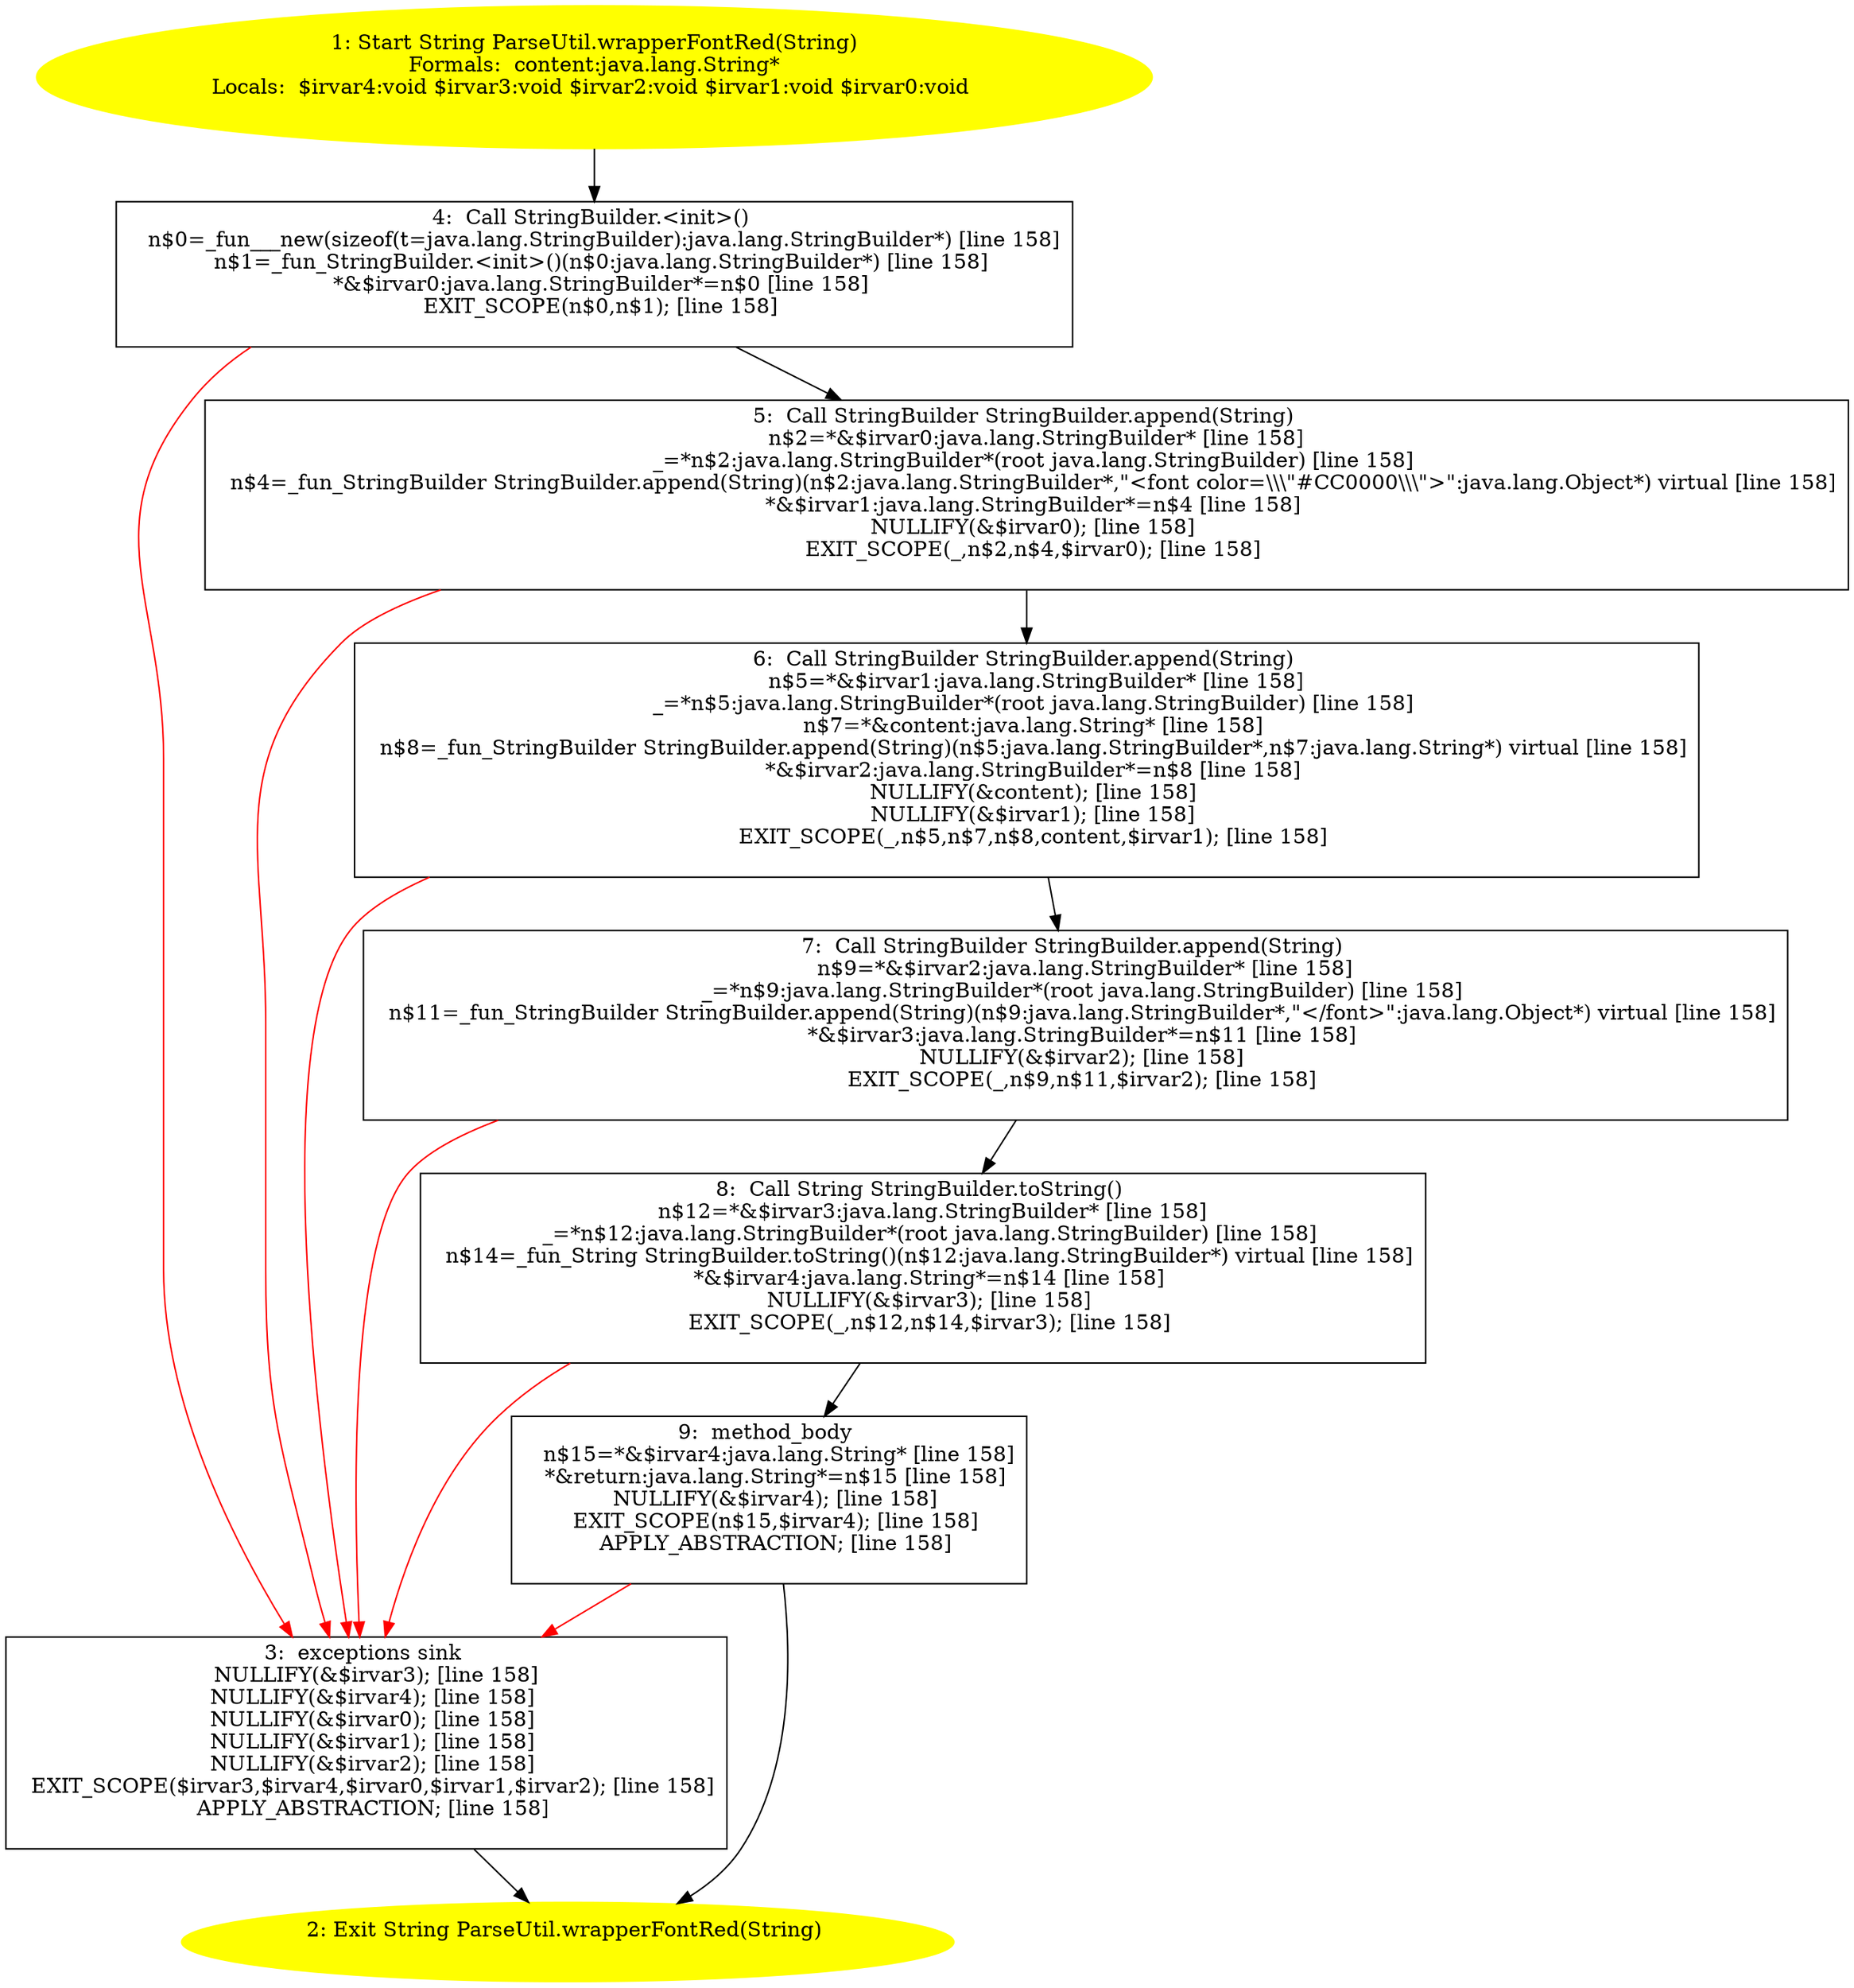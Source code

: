 /* @generated */
digraph cfg {
"com.zrlog.util.ParseUtil.wrapperFontRed(java.lang.String):java.lang.String.961162797034bf6746f247142e1a4f59_1" [label="1: Start String ParseUtil.wrapperFontRed(String)\nFormals:  content:java.lang.String*\nLocals:  $irvar4:void $irvar3:void $irvar2:void $irvar1:void $irvar0:void \n  " color=yellow style=filled]
	

	 "com.zrlog.util.ParseUtil.wrapperFontRed(java.lang.String):java.lang.String.961162797034bf6746f247142e1a4f59_1" -> "com.zrlog.util.ParseUtil.wrapperFontRed(java.lang.String):java.lang.String.961162797034bf6746f247142e1a4f59_4" ;
"com.zrlog.util.ParseUtil.wrapperFontRed(java.lang.String):java.lang.String.961162797034bf6746f247142e1a4f59_2" [label="2: Exit String ParseUtil.wrapperFontRed(String) \n  " color=yellow style=filled]
	

"com.zrlog.util.ParseUtil.wrapperFontRed(java.lang.String):java.lang.String.961162797034bf6746f247142e1a4f59_3" [label="3:  exceptions sink \n   NULLIFY(&$irvar3); [line 158]\n  NULLIFY(&$irvar4); [line 158]\n  NULLIFY(&$irvar0); [line 158]\n  NULLIFY(&$irvar1); [line 158]\n  NULLIFY(&$irvar2); [line 158]\n  EXIT_SCOPE($irvar3,$irvar4,$irvar0,$irvar1,$irvar2); [line 158]\n  APPLY_ABSTRACTION; [line 158]\n " shape="box"]
	

	 "com.zrlog.util.ParseUtil.wrapperFontRed(java.lang.String):java.lang.String.961162797034bf6746f247142e1a4f59_3" -> "com.zrlog.util.ParseUtil.wrapperFontRed(java.lang.String):java.lang.String.961162797034bf6746f247142e1a4f59_2" ;
"com.zrlog.util.ParseUtil.wrapperFontRed(java.lang.String):java.lang.String.961162797034bf6746f247142e1a4f59_4" [label="4:  Call StringBuilder.<init>() \n   n$0=_fun___new(sizeof(t=java.lang.StringBuilder):java.lang.StringBuilder*) [line 158]\n  n$1=_fun_StringBuilder.<init>()(n$0:java.lang.StringBuilder*) [line 158]\n  *&$irvar0:java.lang.StringBuilder*=n$0 [line 158]\n  EXIT_SCOPE(n$0,n$1); [line 158]\n " shape="box"]
	

	 "com.zrlog.util.ParseUtil.wrapperFontRed(java.lang.String):java.lang.String.961162797034bf6746f247142e1a4f59_4" -> "com.zrlog.util.ParseUtil.wrapperFontRed(java.lang.String):java.lang.String.961162797034bf6746f247142e1a4f59_5" ;
	 "com.zrlog.util.ParseUtil.wrapperFontRed(java.lang.String):java.lang.String.961162797034bf6746f247142e1a4f59_4" -> "com.zrlog.util.ParseUtil.wrapperFontRed(java.lang.String):java.lang.String.961162797034bf6746f247142e1a4f59_3" [color="red" ];
"com.zrlog.util.ParseUtil.wrapperFontRed(java.lang.String):java.lang.String.961162797034bf6746f247142e1a4f59_5" [label="5:  Call StringBuilder StringBuilder.append(String) \n   n$2=*&$irvar0:java.lang.StringBuilder* [line 158]\n  _=*n$2:java.lang.StringBuilder*(root java.lang.StringBuilder) [line 158]\n  n$4=_fun_StringBuilder StringBuilder.append(String)(n$2:java.lang.StringBuilder*,\"<font color=\\\\\\\"#CC0000\\\\\\\">\":java.lang.Object*) virtual [line 158]\n  *&$irvar1:java.lang.StringBuilder*=n$4 [line 158]\n  NULLIFY(&$irvar0); [line 158]\n  EXIT_SCOPE(_,n$2,n$4,$irvar0); [line 158]\n " shape="box"]
	

	 "com.zrlog.util.ParseUtil.wrapperFontRed(java.lang.String):java.lang.String.961162797034bf6746f247142e1a4f59_5" -> "com.zrlog.util.ParseUtil.wrapperFontRed(java.lang.String):java.lang.String.961162797034bf6746f247142e1a4f59_6" ;
	 "com.zrlog.util.ParseUtil.wrapperFontRed(java.lang.String):java.lang.String.961162797034bf6746f247142e1a4f59_5" -> "com.zrlog.util.ParseUtil.wrapperFontRed(java.lang.String):java.lang.String.961162797034bf6746f247142e1a4f59_3" [color="red" ];
"com.zrlog.util.ParseUtil.wrapperFontRed(java.lang.String):java.lang.String.961162797034bf6746f247142e1a4f59_6" [label="6:  Call StringBuilder StringBuilder.append(String) \n   n$5=*&$irvar1:java.lang.StringBuilder* [line 158]\n  _=*n$5:java.lang.StringBuilder*(root java.lang.StringBuilder) [line 158]\n  n$7=*&content:java.lang.String* [line 158]\n  n$8=_fun_StringBuilder StringBuilder.append(String)(n$5:java.lang.StringBuilder*,n$7:java.lang.String*) virtual [line 158]\n  *&$irvar2:java.lang.StringBuilder*=n$8 [line 158]\n  NULLIFY(&content); [line 158]\n  NULLIFY(&$irvar1); [line 158]\n  EXIT_SCOPE(_,n$5,n$7,n$8,content,$irvar1); [line 158]\n " shape="box"]
	

	 "com.zrlog.util.ParseUtil.wrapperFontRed(java.lang.String):java.lang.String.961162797034bf6746f247142e1a4f59_6" -> "com.zrlog.util.ParseUtil.wrapperFontRed(java.lang.String):java.lang.String.961162797034bf6746f247142e1a4f59_7" ;
	 "com.zrlog.util.ParseUtil.wrapperFontRed(java.lang.String):java.lang.String.961162797034bf6746f247142e1a4f59_6" -> "com.zrlog.util.ParseUtil.wrapperFontRed(java.lang.String):java.lang.String.961162797034bf6746f247142e1a4f59_3" [color="red" ];
"com.zrlog.util.ParseUtil.wrapperFontRed(java.lang.String):java.lang.String.961162797034bf6746f247142e1a4f59_7" [label="7:  Call StringBuilder StringBuilder.append(String) \n   n$9=*&$irvar2:java.lang.StringBuilder* [line 158]\n  _=*n$9:java.lang.StringBuilder*(root java.lang.StringBuilder) [line 158]\n  n$11=_fun_StringBuilder StringBuilder.append(String)(n$9:java.lang.StringBuilder*,\"</font>\":java.lang.Object*) virtual [line 158]\n  *&$irvar3:java.lang.StringBuilder*=n$11 [line 158]\n  NULLIFY(&$irvar2); [line 158]\n  EXIT_SCOPE(_,n$9,n$11,$irvar2); [line 158]\n " shape="box"]
	

	 "com.zrlog.util.ParseUtil.wrapperFontRed(java.lang.String):java.lang.String.961162797034bf6746f247142e1a4f59_7" -> "com.zrlog.util.ParseUtil.wrapperFontRed(java.lang.String):java.lang.String.961162797034bf6746f247142e1a4f59_8" ;
	 "com.zrlog.util.ParseUtil.wrapperFontRed(java.lang.String):java.lang.String.961162797034bf6746f247142e1a4f59_7" -> "com.zrlog.util.ParseUtil.wrapperFontRed(java.lang.String):java.lang.String.961162797034bf6746f247142e1a4f59_3" [color="red" ];
"com.zrlog.util.ParseUtil.wrapperFontRed(java.lang.String):java.lang.String.961162797034bf6746f247142e1a4f59_8" [label="8:  Call String StringBuilder.toString() \n   n$12=*&$irvar3:java.lang.StringBuilder* [line 158]\n  _=*n$12:java.lang.StringBuilder*(root java.lang.StringBuilder) [line 158]\n  n$14=_fun_String StringBuilder.toString()(n$12:java.lang.StringBuilder*) virtual [line 158]\n  *&$irvar4:java.lang.String*=n$14 [line 158]\n  NULLIFY(&$irvar3); [line 158]\n  EXIT_SCOPE(_,n$12,n$14,$irvar3); [line 158]\n " shape="box"]
	

	 "com.zrlog.util.ParseUtil.wrapperFontRed(java.lang.String):java.lang.String.961162797034bf6746f247142e1a4f59_8" -> "com.zrlog.util.ParseUtil.wrapperFontRed(java.lang.String):java.lang.String.961162797034bf6746f247142e1a4f59_9" ;
	 "com.zrlog.util.ParseUtil.wrapperFontRed(java.lang.String):java.lang.String.961162797034bf6746f247142e1a4f59_8" -> "com.zrlog.util.ParseUtil.wrapperFontRed(java.lang.String):java.lang.String.961162797034bf6746f247142e1a4f59_3" [color="red" ];
"com.zrlog.util.ParseUtil.wrapperFontRed(java.lang.String):java.lang.String.961162797034bf6746f247142e1a4f59_9" [label="9:  method_body \n   n$15=*&$irvar4:java.lang.String* [line 158]\n  *&return:java.lang.String*=n$15 [line 158]\n  NULLIFY(&$irvar4); [line 158]\n  EXIT_SCOPE(n$15,$irvar4); [line 158]\n  APPLY_ABSTRACTION; [line 158]\n " shape="box"]
	

	 "com.zrlog.util.ParseUtil.wrapperFontRed(java.lang.String):java.lang.String.961162797034bf6746f247142e1a4f59_9" -> "com.zrlog.util.ParseUtil.wrapperFontRed(java.lang.String):java.lang.String.961162797034bf6746f247142e1a4f59_2" ;
	 "com.zrlog.util.ParseUtil.wrapperFontRed(java.lang.String):java.lang.String.961162797034bf6746f247142e1a4f59_9" -> "com.zrlog.util.ParseUtil.wrapperFontRed(java.lang.String):java.lang.String.961162797034bf6746f247142e1a4f59_3" [color="red" ];
}
